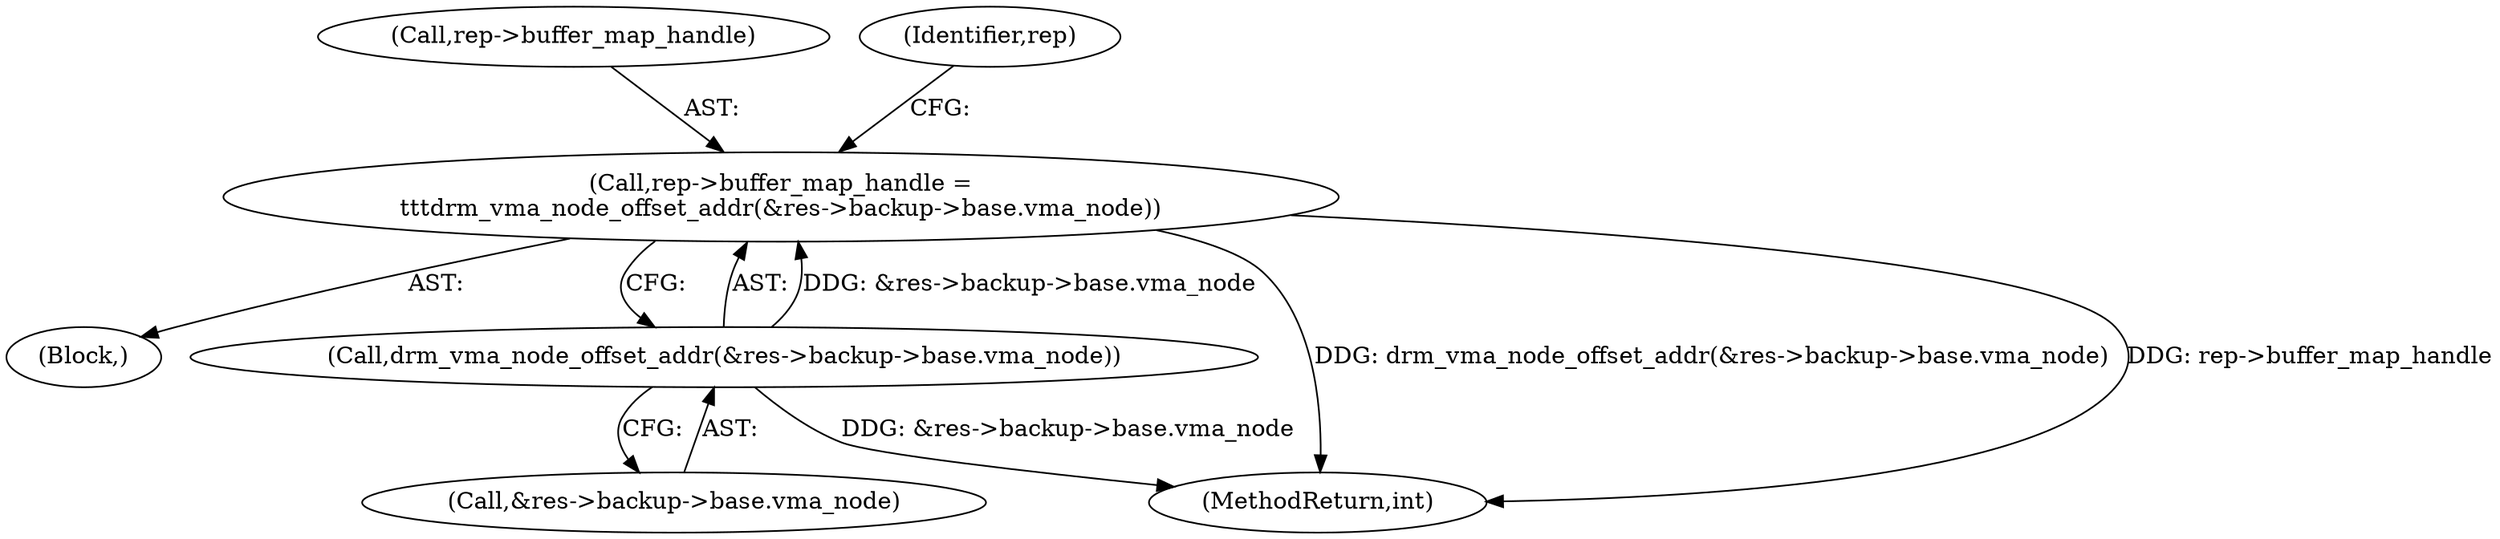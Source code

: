 digraph "0_linux_07678eca2cf9c9a18584e546c2b2a0d0c9a3150c@pointer" {
"1000418" [label="(Call,rep->buffer_map_handle =\n\t\t\tdrm_vma_node_offset_addr(&res->backup->base.vma_node))"];
"1000422" [label="(Call,drm_vma_node_offset_addr(&res->backup->base.vma_node))"];
"1000419" [label="(Call,rep->buffer_map_handle)"];
"1000417" [label="(Block,)"];
"1000433" [label="(Identifier,rep)"];
"1000477" [label="(MethodReturn,int)"];
"1000423" [label="(Call,&res->backup->base.vma_node)"];
"1000418" [label="(Call,rep->buffer_map_handle =\n\t\t\tdrm_vma_node_offset_addr(&res->backup->base.vma_node))"];
"1000422" [label="(Call,drm_vma_node_offset_addr(&res->backup->base.vma_node))"];
"1000418" -> "1000417"  [label="AST: "];
"1000418" -> "1000422"  [label="CFG: "];
"1000419" -> "1000418"  [label="AST: "];
"1000422" -> "1000418"  [label="AST: "];
"1000433" -> "1000418"  [label="CFG: "];
"1000418" -> "1000477"  [label="DDG: drm_vma_node_offset_addr(&res->backup->base.vma_node)"];
"1000418" -> "1000477"  [label="DDG: rep->buffer_map_handle"];
"1000422" -> "1000418"  [label="DDG: &res->backup->base.vma_node"];
"1000422" -> "1000423"  [label="CFG: "];
"1000423" -> "1000422"  [label="AST: "];
"1000422" -> "1000477"  [label="DDG: &res->backup->base.vma_node"];
}
